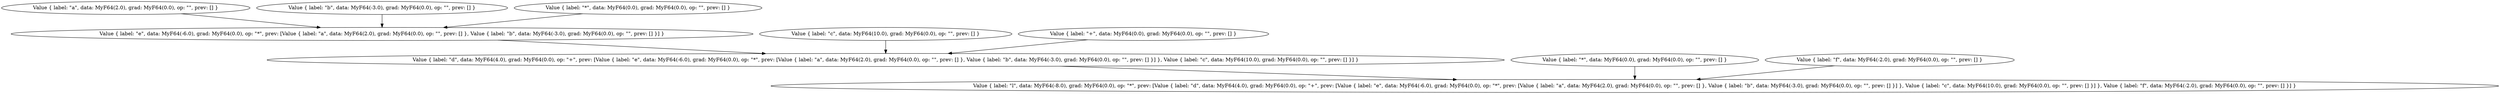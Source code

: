 digraph {
    0 [ label = "Value { label: \"a\", data: MyF64(2.0), grad: MyF64(0.0), op: \"\", prev: [] }" ]
    1 [ label = "Value { label: \"l\", data: MyF64(-8.0), grad: MyF64(0.0), op: \"*\", prev: [Value { label: \"d\", data: MyF64(4.0), grad: MyF64(0.0), op: \"+\", prev: [Value { label: \"e\", data: MyF64(-6.0), grad: MyF64(0.0), op: \"*\", prev: [Value { label: \"a\", data: MyF64(2.0), grad: MyF64(0.0), op: \"\", prev: [] }, Value { label: \"b\", data: MyF64(-3.0), grad: MyF64(0.0), op: \"\", prev: [] }] }, Value { label: \"c\", data: MyF64(10.0), grad: MyF64(0.0), op: \"\", prev: [] }] }, Value { label: \"f\", data: MyF64(-2.0), grad: MyF64(0.0), op: \"\", prev: [] }] }" ]
    2 [ label = "Value { label: \"*\", data: MyF64(0.0), grad: MyF64(0.0), op: \"\", prev: [] }" ]
    3 [ label = "Value { label: \"b\", data: MyF64(-3.0), grad: MyF64(0.0), op: \"\", prev: [] }" ]
    4 [ label = "Value { label: \"e\", data: MyF64(-6.0), grad: MyF64(0.0), op: \"*\", prev: [Value { label: \"a\", data: MyF64(2.0), grad: MyF64(0.0), op: \"\", prev: [] }, Value { label: \"b\", data: MyF64(-3.0), grad: MyF64(0.0), op: \"\", prev: [] }] }" ]
    5 [ label = "Value { label: \"*\", data: MyF64(0.0), grad: MyF64(0.0), op: \"\", prev: [] }" ]
    6 [ label = "Value { label: \"c\", data: MyF64(10.0), grad: MyF64(0.0), op: \"\", prev: [] }" ]
    7 [ label = "Value { label: \"f\", data: MyF64(-2.0), grad: MyF64(0.0), op: \"\", prev: [] }" ]
    8 [ label = "Value { label: \"d\", data: MyF64(4.0), grad: MyF64(0.0), op: \"+\", prev: [Value { label: \"e\", data: MyF64(-6.0), grad: MyF64(0.0), op: \"*\", prev: [Value { label: \"a\", data: MyF64(2.0), grad: MyF64(0.0), op: \"\", prev: [] }, Value { label: \"b\", data: MyF64(-3.0), grad: MyF64(0.0), op: \"\", prev: [] }] }, Value { label: \"c\", data: MyF64(10.0), grad: MyF64(0.0), op: \"\", prev: [] }] }" ]
    9 [ label = "Value { label: \"+\", data: MyF64(0.0), grad: MyF64(0.0), op: \"\", prev: [] }" ]
    2 -> 1 [ ]
    5 -> 4 [ ]
    9 -> 8 [ ]
    3 -> 4 [ ]
    6 -> 8 [ ]
    8 -> 1 [ ]
    7 -> 1 [ ]
    0 -> 4 [ ]
    4 -> 8 [ ]
}

